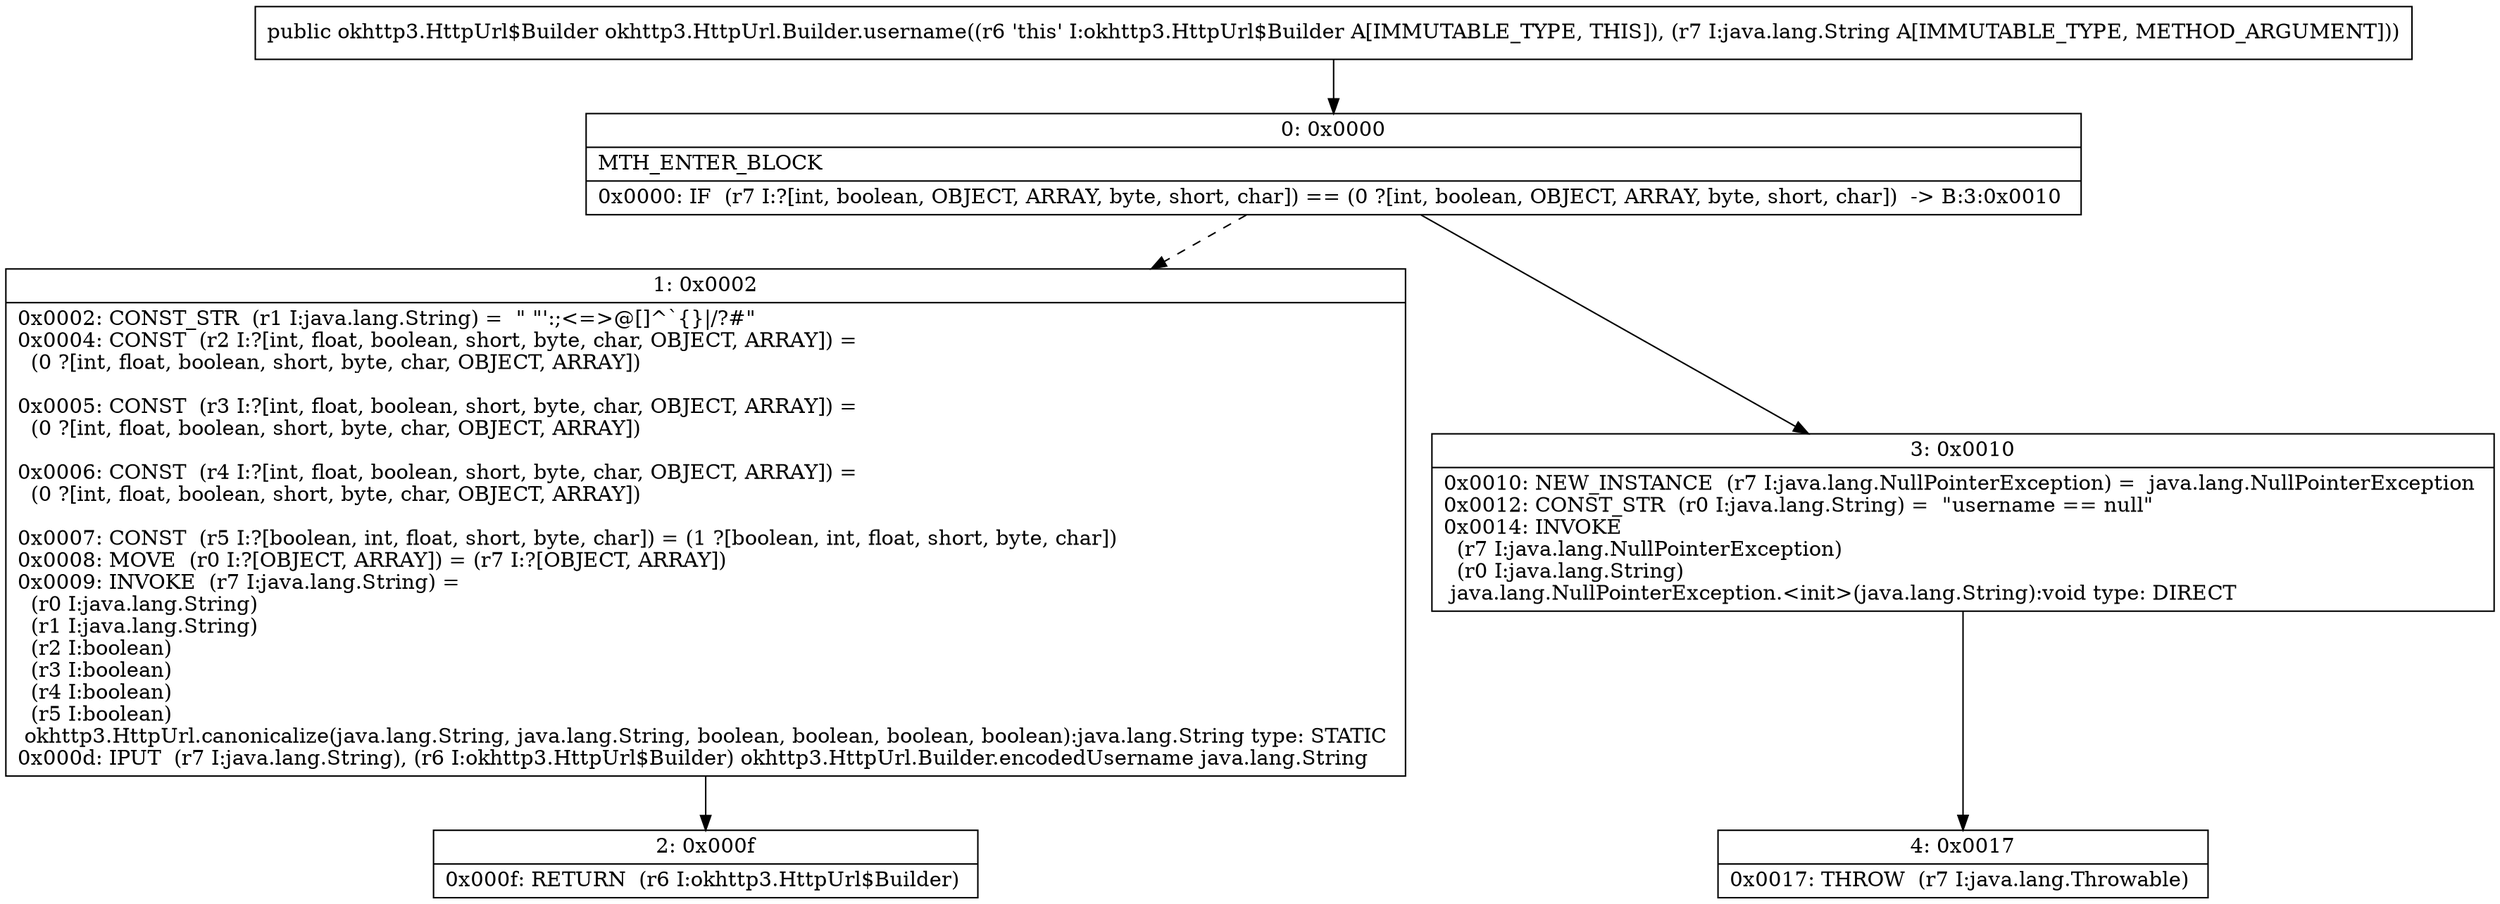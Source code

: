 digraph "CFG forokhttp3.HttpUrl.Builder.username(Ljava\/lang\/String;)Lokhttp3\/HttpUrl$Builder;" {
Node_0 [shape=record,label="{0\:\ 0x0000|MTH_ENTER_BLOCK\l|0x0000: IF  (r7 I:?[int, boolean, OBJECT, ARRAY, byte, short, char]) == (0 ?[int, boolean, OBJECT, ARRAY, byte, short, char])  \-\> B:3:0x0010 \l}"];
Node_1 [shape=record,label="{1\:\ 0x0002|0x0002: CONST_STR  (r1 I:java.lang.String) =  \" \"':;\<=\>@[]^`\{\}\|\/?#\" \l0x0004: CONST  (r2 I:?[int, float, boolean, short, byte, char, OBJECT, ARRAY]) = \l  (0 ?[int, float, boolean, short, byte, char, OBJECT, ARRAY])\l \l0x0005: CONST  (r3 I:?[int, float, boolean, short, byte, char, OBJECT, ARRAY]) = \l  (0 ?[int, float, boolean, short, byte, char, OBJECT, ARRAY])\l \l0x0006: CONST  (r4 I:?[int, float, boolean, short, byte, char, OBJECT, ARRAY]) = \l  (0 ?[int, float, boolean, short, byte, char, OBJECT, ARRAY])\l \l0x0007: CONST  (r5 I:?[boolean, int, float, short, byte, char]) = (1 ?[boolean, int, float, short, byte, char]) \l0x0008: MOVE  (r0 I:?[OBJECT, ARRAY]) = (r7 I:?[OBJECT, ARRAY]) \l0x0009: INVOKE  (r7 I:java.lang.String) = \l  (r0 I:java.lang.String)\l  (r1 I:java.lang.String)\l  (r2 I:boolean)\l  (r3 I:boolean)\l  (r4 I:boolean)\l  (r5 I:boolean)\l okhttp3.HttpUrl.canonicalize(java.lang.String, java.lang.String, boolean, boolean, boolean, boolean):java.lang.String type: STATIC \l0x000d: IPUT  (r7 I:java.lang.String), (r6 I:okhttp3.HttpUrl$Builder) okhttp3.HttpUrl.Builder.encodedUsername java.lang.String \l}"];
Node_2 [shape=record,label="{2\:\ 0x000f|0x000f: RETURN  (r6 I:okhttp3.HttpUrl$Builder) \l}"];
Node_3 [shape=record,label="{3\:\ 0x0010|0x0010: NEW_INSTANCE  (r7 I:java.lang.NullPointerException) =  java.lang.NullPointerException \l0x0012: CONST_STR  (r0 I:java.lang.String) =  \"username == null\" \l0x0014: INVOKE  \l  (r7 I:java.lang.NullPointerException)\l  (r0 I:java.lang.String)\l java.lang.NullPointerException.\<init\>(java.lang.String):void type: DIRECT \l}"];
Node_4 [shape=record,label="{4\:\ 0x0017|0x0017: THROW  (r7 I:java.lang.Throwable) \l}"];
MethodNode[shape=record,label="{public okhttp3.HttpUrl$Builder okhttp3.HttpUrl.Builder.username((r6 'this' I:okhttp3.HttpUrl$Builder A[IMMUTABLE_TYPE, THIS]), (r7 I:java.lang.String A[IMMUTABLE_TYPE, METHOD_ARGUMENT])) }"];
MethodNode -> Node_0;
Node_0 -> Node_1[style=dashed];
Node_0 -> Node_3;
Node_1 -> Node_2;
Node_3 -> Node_4;
}

